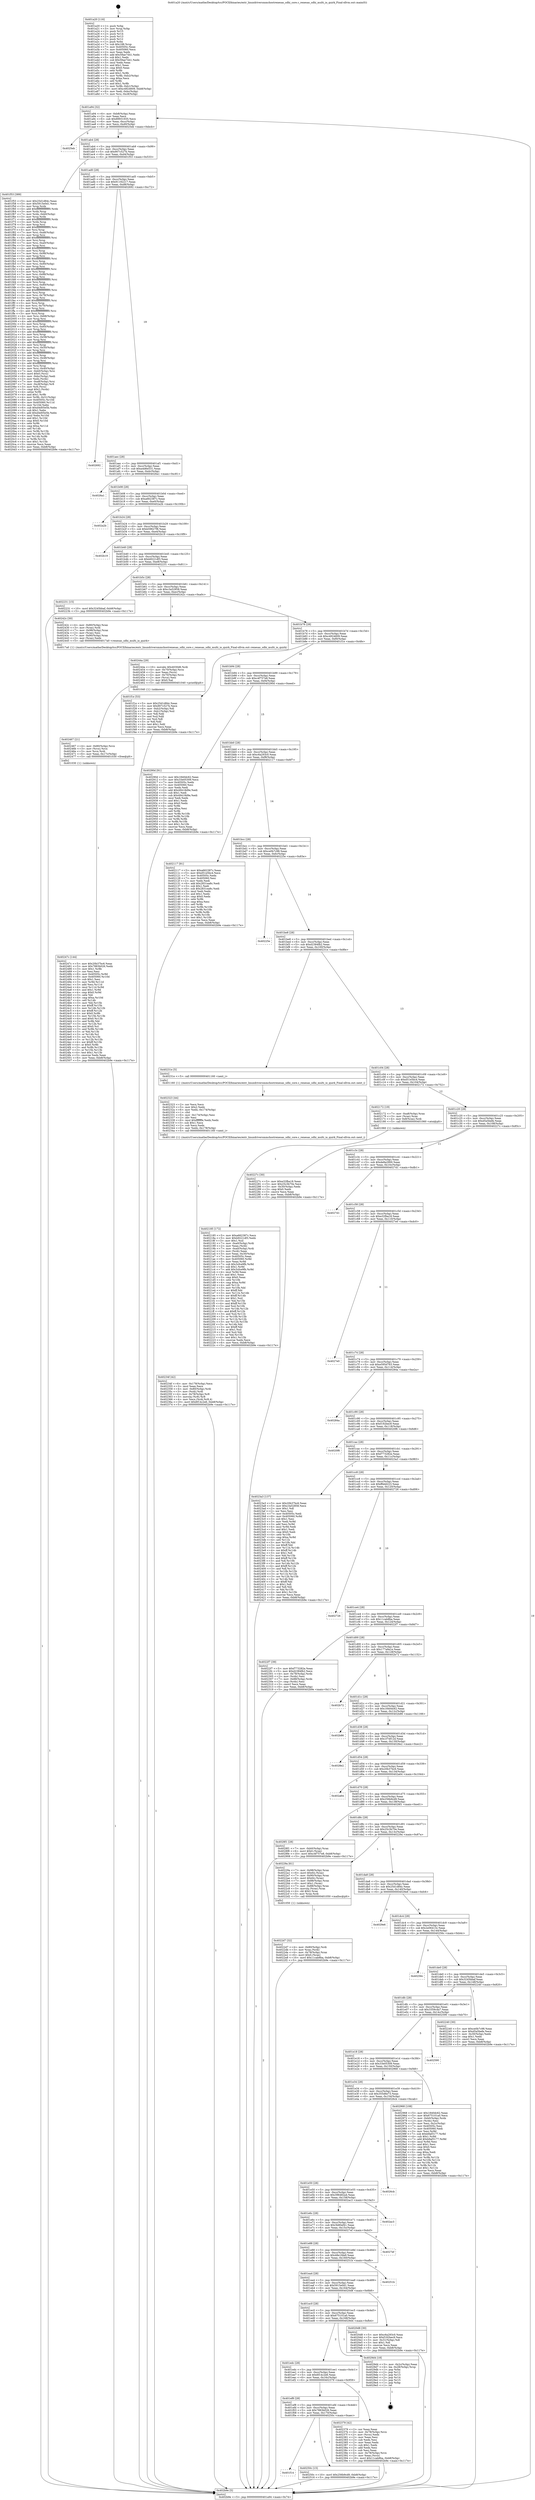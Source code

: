 digraph "0x401a20" {
  label = "0x401a20 (/mnt/c/Users/mathe/Desktop/tcc/POCII/binaries/extr_linuxdriversmmchostrenesas_sdhi_core.c_renesas_sdhi_multi_io_quirk_Final-ollvm.out::main(0))"
  labelloc = "t"
  node[shape=record]

  Entry [label="",width=0.3,height=0.3,shape=circle,fillcolor=black,style=filled]
  "0x401a94" [label="{
     0x401a94 [32]\l
     | [instrs]\l
     &nbsp;&nbsp;0x401a94 \<+6\>: mov -0xb8(%rbp),%eax\l
     &nbsp;&nbsp;0x401a9a \<+2\>: mov %eax,%ecx\l
     &nbsp;&nbsp;0x401a9c \<+6\>: sub $0x89931935,%ecx\l
     &nbsp;&nbsp;0x401aa2 \<+6\>: mov %eax,-0xcc(%rbp)\l
     &nbsp;&nbsp;0x401aa8 \<+6\>: mov %ecx,-0xd0(%rbp)\l
     &nbsp;&nbsp;0x401aae \<+6\>: je 00000000004025eb \<main+0xbcb\>\l
  }"]
  "0x4025eb" [label="{
     0x4025eb\l
  }", style=dashed]
  "0x401ab4" [label="{
     0x401ab4 [28]\l
     | [instrs]\l
     &nbsp;&nbsp;0x401ab4 \<+5\>: jmp 0000000000401ab9 \<main+0x99\>\l
     &nbsp;&nbsp;0x401ab9 \<+6\>: mov -0xcc(%rbp),%eax\l
     &nbsp;&nbsp;0x401abf \<+5\>: sub $0x907c527b,%eax\l
     &nbsp;&nbsp;0x401ac4 \<+6\>: mov %eax,-0xd4(%rbp)\l
     &nbsp;&nbsp;0x401aca \<+6\>: je 0000000000401f53 \<main+0x533\>\l
  }"]
  Exit [label="",width=0.3,height=0.3,shape=circle,fillcolor=black,style=filled,peripheries=2]
  "0x401f53" [label="{
     0x401f53 [389]\l
     | [instrs]\l
     &nbsp;&nbsp;0x401f53 \<+5\>: mov $0x25d1d84c,%eax\l
     &nbsp;&nbsp;0x401f58 \<+5\>: mov $0x5915e0d1,%ecx\l
     &nbsp;&nbsp;0x401f5d \<+3\>: mov %rsp,%rdx\l
     &nbsp;&nbsp;0x401f60 \<+4\>: add $0xfffffffffffffff0,%rdx\l
     &nbsp;&nbsp;0x401f64 \<+3\>: mov %rdx,%rsp\l
     &nbsp;&nbsp;0x401f67 \<+7\>: mov %rdx,-0xb0(%rbp)\l
     &nbsp;&nbsp;0x401f6e \<+3\>: mov %rsp,%rdx\l
     &nbsp;&nbsp;0x401f71 \<+4\>: add $0xfffffffffffffff0,%rdx\l
     &nbsp;&nbsp;0x401f75 \<+3\>: mov %rdx,%rsp\l
     &nbsp;&nbsp;0x401f78 \<+3\>: mov %rsp,%rsi\l
     &nbsp;&nbsp;0x401f7b \<+4\>: add $0xfffffffffffffff0,%rsi\l
     &nbsp;&nbsp;0x401f7f \<+3\>: mov %rsi,%rsp\l
     &nbsp;&nbsp;0x401f82 \<+7\>: mov %rsi,-0xa8(%rbp)\l
     &nbsp;&nbsp;0x401f89 \<+3\>: mov %rsp,%rsi\l
     &nbsp;&nbsp;0x401f8c \<+4\>: add $0xfffffffffffffff0,%rsi\l
     &nbsp;&nbsp;0x401f90 \<+3\>: mov %rsi,%rsp\l
     &nbsp;&nbsp;0x401f93 \<+7\>: mov %rsi,-0xa0(%rbp)\l
     &nbsp;&nbsp;0x401f9a \<+3\>: mov %rsp,%rsi\l
     &nbsp;&nbsp;0x401f9d \<+4\>: add $0xfffffffffffffff0,%rsi\l
     &nbsp;&nbsp;0x401fa1 \<+3\>: mov %rsi,%rsp\l
     &nbsp;&nbsp;0x401fa4 \<+7\>: mov %rsi,-0x98(%rbp)\l
     &nbsp;&nbsp;0x401fab \<+3\>: mov %rsp,%rsi\l
     &nbsp;&nbsp;0x401fae \<+4\>: add $0xfffffffffffffff0,%rsi\l
     &nbsp;&nbsp;0x401fb2 \<+3\>: mov %rsi,%rsp\l
     &nbsp;&nbsp;0x401fb5 \<+7\>: mov %rsi,-0x90(%rbp)\l
     &nbsp;&nbsp;0x401fbc \<+3\>: mov %rsp,%rsi\l
     &nbsp;&nbsp;0x401fbf \<+4\>: add $0xfffffffffffffff0,%rsi\l
     &nbsp;&nbsp;0x401fc3 \<+3\>: mov %rsi,%rsp\l
     &nbsp;&nbsp;0x401fc6 \<+7\>: mov %rsi,-0x88(%rbp)\l
     &nbsp;&nbsp;0x401fcd \<+3\>: mov %rsp,%rsi\l
     &nbsp;&nbsp;0x401fd0 \<+4\>: add $0xfffffffffffffff0,%rsi\l
     &nbsp;&nbsp;0x401fd4 \<+3\>: mov %rsi,%rsp\l
     &nbsp;&nbsp;0x401fd7 \<+4\>: mov %rsi,-0x80(%rbp)\l
     &nbsp;&nbsp;0x401fdb \<+3\>: mov %rsp,%rsi\l
     &nbsp;&nbsp;0x401fde \<+4\>: add $0xfffffffffffffff0,%rsi\l
     &nbsp;&nbsp;0x401fe2 \<+3\>: mov %rsi,%rsp\l
     &nbsp;&nbsp;0x401fe5 \<+4\>: mov %rsi,-0x78(%rbp)\l
     &nbsp;&nbsp;0x401fe9 \<+3\>: mov %rsp,%rsi\l
     &nbsp;&nbsp;0x401fec \<+4\>: add $0xfffffffffffffff0,%rsi\l
     &nbsp;&nbsp;0x401ff0 \<+3\>: mov %rsi,%rsp\l
     &nbsp;&nbsp;0x401ff3 \<+4\>: mov %rsi,-0x70(%rbp)\l
     &nbsp;&nbsp;0x401ff7 \<+3\>: mov %rsp,%rsi\l
     &nbsp;&nbsp;0x401ffa \<+4\>: add $0xfffffffffffffff0,%rsi\l
     &nbsp;&nbsp;0x401ffe \<+3\>: mov %rsi,%rsp\l
     &nbsp;&nbsp;0x402001 \<+4\>: mov %rsi,-0x68(%rbp)\l
     &nbsp;&nbsp;0x402005 \<+3\>: mov %rsp,%rsi\l
     &nbsp;&nbsp;0x402008 \<+4\>: add $0xfffffffffffffff0,%rsi\l
     &nbsp;&nbsp;0x40200c \<+3\>: mov %rsi,%rsp\l
     &nbsp;&nbsp;0x40200f \<+4\>: mov %rsi,-0x60(%rbp)\l
     &nbsp;&nbsp;0x402013 \<+3\>: mov %rsp,%rsi\l
     &nbsp;&nbsp;0x402016 \<+4\>: add $0xfffffffffffffff0,%rsi\l
     &nbsp;&nbsp;0x40201a \<+3\>: mov %rsi,%rsp\l
     &nbsp;&nbsp;0x40201d \<+4\>: mov %rsi,-0x58(%rbp)\l
     &nbsp;&nbsp;0x402021 \<+3\>: mov %rsp,%rsi\l
     &nbsp;&nbsp;0x402024 \<+4\>: add $0xfffffffffffffff0,%rsi\l
     &nbsp;&nbsp;0x402028 \<+3\>: mov %rsi,%rsp\l
     &nbsp;&nbsp;0x40202b \<+4\>: mov %rsi,-0x50(%rbp)\l
     &nbsp;&nbsp;0x40202f \<+3\>: mov %rsp,%rsi\l
     &nbsp;&nbsp;0x402032 \<+4\>: add $0xfffffffffffffff0,%rsi\l
     &nbsp;&nbsp;0x402036 \<+3\>: mov %rsi,%rsp\l
     &nbsp;&nbsp;0x402039 \<+4\>: mov %rsi,-0x48(%rbp)\l
     &nbsp;&nbsp;0x40203d \<+3\>: mov %rsp,%rsi\l
     &nbsp;&nbsp;0x402040 \<+4\>: add $0xfffffffffffffff0,%rsi\l
     &nbsp;&nbsp;0x402044 \<+3\>: mov %rsi,%rsp\l
     &nbsp;&nbsp;0x402047 \<+4\>: mov %rsi,-0x40(%rbp)\l
     &nbsp;&nbsp;0x40204b \<+7\>: mov -0xb0(%rbp),%rsi\l
     &nbsp;&nbsp;0x402052 \<+6\>: movl $0x0,(%rsi)\l
     &nbsp;&nbsp;0x402058 \<+6\>: mov -0xbc(%rbp),%edi\l
     &nbsp;&nbsp;0x40205e \<+2\>: mov %edi,(%rdx)\l
     &nbsp;&nbsp;0x402060 \<+7\>: mov -0xa8(%rbp),%rsi\l
     &nbsp;&nbsp;0x402067 \<+7\>: mov -0xc8(%rbp),%r8\l
     &nbsp;&nbsp;0x40206e \<+3\>: mov %r8,(%rsi)\l
     &nbsp;&nbsp;0x402071 \<+3\>: cmpl $0x2,(%rdx)\l
     &nbsp;&nbsp;0x402074 \<+4\>: setne %r9b\l
     &nbsp;&nbsp;0x402078 \<+4\>: and $0x1,%r9b\l
     &nbsp;&nbsp;0x40207c \<+4\>: mov %r9b,-0x31(%rbp)\l
     &nbsp;&nbsp;0x402080 \<+8\>: mov 0x40505c,%r10d\l
     &nbsp;&nbsp;0x402088 \<+8\>: mov 0x405060,%r11d\l
     &nbsp;&nbsp;0x402090 \<+3\>: mov %r10d,%ebx\l
     &nbsp;&nbsp;0x402093 \<+6\>: sub $0xd4d05e5b,%ebx\l
     &nbsp;&nbsp;0x402099 \<+3\>: sub $0x1,%ebx\l
     &nbsp;&nbsp;0x40209c \<+6\>: add $0xd4d05e5b,%ebx\l
     &nbsp;&nbsp;0x4020a2 \<+4\>: imul %ebx,%r10d\l
     &nbsp;&nbsp;0x4020a6 \<+4\>: and $0x1,%r10d\l
     &nbsp;&nbsp;0x4020aa \<+4\>: cmp $0x0,%r10d\l
     &nbsp;&nbsp;0x4020ae \<+4\>: sete %r9b\l
     &nbsp;&nbsp;0x4020b2 \<+4\>: cmp $0xa,%r11d\l
     &nbsp;&nbsp;0x4020b6 \<+4\>: setl %r14b\l
     &nbsp;&nbsp;0x4020ba \<+3\>: mov %r9b,%r15b\l
     &nbsp;&nbsp;0x4020bd \<+3\>: and %r14b,%r15b\l
     &nbsp;&nbsp;0x4020c0 \<+3\>: xor %r14b,%r9b\l
     &nbsp;&nbsp;0x4020c3 \<+3\>: or %r9b,%r15b\l
     &nbsp;&nbsp;0x4020c6 \<+4\>: test $0x1,%r15b\l
     &nbsp;&nbsp;0x4020ca \<+3\>: cmovne %ecx,%eax\l
     &nbsp;&nbsp;0x4020cd \<+6\>: mov %eax,-0xb8(%rbp)\l
     &nbsp;&nbsp;0x4020d3 \<+5\>: jmp 0000000000402b9e \<main+0x117e\>\l
  }"]
  "0x401ad0" [label="{
     0x401ad0 [28]\l
     | [instrs]\l
     &nbsp;&nbsp;0x401ad0 \<+5\>: jmp 0000000000401ad5 \<main+0xb5\>\l
     &nbsp;&nbsp;0x401ad5 \<+6\>: mov -0xcc(%rbp),%eax\l
     &nbsp;&nbsp;0x401adb \<+5\>: sub $0x91192217,%eax\l
     &nbsp;&nbsp;0x401ae0 \<+6\>: mov %eax,-0xd8(%rbp)\l
     &nbsp;&nbsp;0x401ae6 \<+6\>: je 0000000000402692 \<main+0xc72\>\l
  }"]
  "0x401f14" [label="{
     0x401f14\l
  }", style=dashed]
  "0x402692" [label="{
     0x402692\l
  }", style=dashed]
  "0x401aec" [label="{
     0x401aec [28]\l
     | [instrs]\l
     &nbsp;&nbsp;0x401aec \<+5\>: jmp 0000000000401af1 \<main+0xd1\>\l
     &nbsp;&nbsp;0x401af1 \<+6\>: mov -0xcc(%rbp),%eax\l
     &nbsp;&nbsp;0x401af7 \<+5\>: sub $0xa4d6e531,%eax\l
     &nbsp;&nbsp;0x401afc \<+6\>: mov %eax,-0xdc(%rbp)\l
     &nbsp;&nbsp;0x401b02 \<+6\>: je 00000000004026a1 \<main+0xc81\>\l
  }"]
  "0x40250c" [label="{
     0x40250c [15]\l
     | [instrs]\l
     &nbsp;&nbsp;0x40250c \<+10\>: movl $0x256b9cd9,-0xb8(%rbp)\l
     &nbsp;&nbsp;0x402516 \<+5\>: jmp 0000000000402b9e \<main+0x117e\>\l
  }"]
  "0x4026a1" [label="{
     0x4026a1\l
  }", style=dashed]
  "0x401b08" [label="{
     0x401b08 [28]\l
     | [instrs]\l
     &nbsp;&nbsp;0x401b08 \<+5\>: jmp 0000000000401b0d \<main+0xed\>\l
     &nbsp;&nbsp;0x401b0d \<+6\>: mov -0xcc(%rbp),%eax\l
     &nbsp;&nbsp;0x401b13 \<+5\>: sub $0xa662387c,%eax\l
     &nbsp;&nbsp;0x401b18 \<+6\>: mov %eax,-0xe0(%rbp)\l
     &nbsp;&nbsp;0x401b1e \<+6\>: je 0000000000402a2b \<main+0x100b\>\l
  }"]
  "0x40247c" [label="{
     0x40247c [144]\l
     | [instrs]\l
     &nbsp;&nbsp;0x40247c \<+5\>: mov $0x20b37bc6,%eax\l
     &nbsp;&nbsp;0x402481 \<+5\>: mov $0x7883b026,%edx\l
     &nbsp;&nbsp;0x402486 \<+3\>: mov $0x1,%r8b\l
     &nbsp;&nbsp;0x402489 \<+2\>: xor %esi,%esi\l
     &nbsp;&nbsp;0x40248b \<+8\>: mov 0x40505c,%r9d\l
     &nbsp;&nbsp;0x402493 \<+8\>: mov 0x405060,%r10d\l
     &nbsp;&nbsp;0x40249b \<+3\>: sub $0x1,%esi\l
     &nbsp;&nbsp;0x40249e \<+3\>: mov %r9d,%r11d\l
     &nbsp;&nbsp;0x4024a1 \<+3\>: add %esi,%r11d\l
     &nbsp;&nbsp;0x4024a4 \<+4\>: imul %r11d,%r9d\l
     &nbsp;&nbsp;0x4024a8 \<+4\>: and $0x1,%r9d\l
     &nbsp;&nbsp;0x4024ac \<+4\>: cmp $0x0,%r9d\l
     &nbsp;&nbsp;0x4024b0 \<+3\>: sete %bl\l
     &nbsp;&nbsp;0x4024b3 \<+4\>: cmp $0xa,%r10d\l
     &nbsp;&nbsp;0x4024b7 \<+4\>: setl %r14b\l
     &nbsp;&nbsp;0x4024bb \<+3\>: mov %bl,%r15b\l
     &nbsp;&nbsp;0x4024be \<+4\>: xor $0xff,%r15b\l
     &nbsp;&nbsp;0x4024c2 \<+3\>: mov %r14b,%r12b\l
     &nbsp;&nbsp;0x4024c5 \<+4\>: xor $0xff,%r12b\l
     &nbsp;&nbsp;0x4024c9 \<+4\>: xor $0x0,%r8b\l
     &nbsp;&nbsp;0x4024cd \<+3\>: mov %r15b,%r13b\l
     &nbsp;&nbsp;0x4024d0 \<+4\>: and $0x0,%r13b\l
     &nbsp;&nbsp;0x4024d4 \<+3\>: and %r8b,%bl\l
     &nbsp;&nbsp;0x4024d7 \<+3\>: mov %r12b,%cl\l
     &nbsp;&nbsp;0x4024da \<+3\>: and $0x0,%cl\l
     &nbsp;&nbsp;0x4024dd \<+3\>: and %r8b,%r14b\l
     &nbsp;&nbsp;0x4024e0 \<+3\>: or %bl,%r13b\l
     &nbsp;&nbsp;0x4024e3 \<+3\>: or %r14b,%cl\l
     &nbsp;&nbsp;0x4024e6 \<+3\>: xor %cl,%r13b\l
     &nbsp;&nbsp;0x4024e9 \<+3\>: or %r12b,%r15b\l
     &nbsp;&nbsp;0x4024ec \<+4\>: xor $0xff,%r15b\l
     &nbsp;&nbsp;0x4024f0 \<+4\>: or $0x0,%r8b\l
     &nbsp;&nbsp;0x4024f4 \<+3\>: and %r8b,%r15b\l
     &nbsp;&nbsp;0x4024f7 \<+3\>: or %r15b,%r13b\l
     &nbsp;&nbsp;0x4024fa \<+4\>: test $0x1,%r13b\l
     &nbsp;&nbsp;0x4024fe \<+3\>: cmovne %edx,%eax\l
     &nbsp;&nbsp;0x402501 \<+6\>: mov %eax,-0xb8(%rbp)\l
     &nbsp;&nbsp;0x402507 \<+5\>: jmp 0000000000402b9e \<main+0x117e\>\l
  }"]
  "0x402a2b" [label="{
     0x402a2b\l
  }", style=dashed]
  "0x401b24" [label="{
     0x401b24 [28]\l
     | [instrs]\l
     &nbsp;&nbsp;0x401b24 \<+5\>: jmp 0000000000401b29 \<main+0x109\>\l
     &nbsp;&nbsp;0x401b29 \<+6\>: mov -0xcc(%rbp),%eax\l
     &nbsp;&nbsp;0x401b2f \<+5\>: sub $0xb59627f8,%eax\l
     &nbsp;&nbsp;0x401b34 \<+6\>: mov %eax,-0xe4(%rbp)\l
     &nbsp;&nbsp;0x401b3a \<+6\>: je 0000000000402b19 \<main+0x10f9\>\l
  }"]
  "0x402467" [label="{
     0x402467 [21]\l
     | [instrs]\l
     &nbsp;&nbsp;0x402467 \<+4\>: mov -0x80(%rbp),%rcx\l
     &nbsp;&nbsp;0x40246b \<+3\>: mov (%rcx),%rcx\l
     &nbsp;&nbsp;0x40246e \<+3\>: mov %rcx,%rdi\l
     &nbsp;&nbsp;0x402471 \<+6\>: mov %eax,-0x17c(%rbp)\l
     &nbsp;&nbsp;0x402477 \<+5\>: call 0000000000401030 \<free@plt\>\l
     | [calls]\l
     &nbsp;&nbsp;0x401030 \{1\} (unknown)\l
  }"]
  "0x402b19" [label="{
     0x402b19\l
  }", style=dashed]
  "0x401b40" [label="{
     0x401b40 [28]\l
     | [instrs]\l
     &nbsp;&nbsp;0x401b40 \<+5\>: jmp 0000000000401b45 \<main+0x125\>\l
     &nbsp;&nbsp;0x401b45 \<+6\>: mov -0xcc(%rbp),%eax\l
     &nbsp;&nbsp;0x401b4b \<+5\>: sub $0xb9221df3,%eax\l
     &nbsp;&nbsp;0x401b50 \<+6\>: mov %eax,-0xe8(%rbp)\l
     &nbsp;&nbsp;0x401b56 \<+6\>: je 0000000000402231 \<main+0x811\>\l
  }"]
  "0x40244a" [label="{
     0x40244a [29]\l
     | [instrs]\l
     &nbsp;&nbsp;0x40244a \<+10\>: movabs $0x4030d6,%rdi\l
     &nbsp;&nbsp;0x402454 \<+4\>: mov -0x70(%rbp),%rcx\l
     &nbsp;&nbsp;0x402458 \<+2\>: mov %eax,(%rcx)\l
     &nbsp;&nbsp;0x40245a \<+4\>: mov -0x70(%rbp),%rcx\l
     &nbsp;&nbsp;0x40245e \<+2\>: mov (%rcx),%esi\l
     &nbsp;&nbsp;0x402460 \<+2\>: mov $0x0,%al\l
     &nbsp;&nbsp;0x402462 \<+5\>: call 0000000000401040 \<printf@plt\>\l
     | [calls]\l
     &nbsp;&nbsp;0x401040 \{1\} (unknown)\l
  }"]
  "0x402231" [label="{
     0x402231 [15]\l
     | [instrs]\l
     &nbsp;&nbsp;0x402231 \<+10\>: movl $0x3245bbaf,-0xb8(%rbp)\l
     &nbsp;&nbsp;0x40223b \<+5\>: jmp 0000000000402b9e \<main+0x117e\>\l
  }"]
  "0x401b5c" [label="{
     0x401b5c [28]\l
     | [instrs]\l
     &nbsp;&nbsp;0x401b5c \<+5\>: jmp 0000000000401b61 \<main+0x141\>\l
     &nbsp;&nbsp;0x401b61 \<+6\>: mov -0xcc(%rbp),%eax\l
     &nbsp;&nbsp;0x401b67 \<+5\>: sub $0xc3a52858,%eax\l
     &nbsp;&nbsp;0x401b6c \<+6\>: mov %eax,-0xec(%rbp)\l
     &nbsp;&nbsp;0x401b72 \<+6\>: je 000000000040242c \<main+0xa0c\>\l
  }"]
  "0x401ef8" [label="{
     0x401ef8 [28]\l
     | [instrs]\l
     &nbsp;&nbsp;0x401ef8 \<+5\>: jmp 0000000000401efd \<main+0x4dd\>\l
     &nbsp;&nbsp;0x401efd \<+6\>: mov -0xcc(%rbp),%eax\l
     &nbsp;&nbsp;0x401f03 \<+5\>: sub $0x7883b026,%eax\l
     &nbsp;&nbsp;0x401f08 \<+6\>: mov %eax,-0x170(%rbp)\l
     &nbsp;&nbsp;0x401f0e \<+6\>: je 000000000040250c \<main+0xaec\>\l
  }"]
  "0x40242c" [label="{
     0x40242c [30]\l
     | [instrs]\l
     &nbsp;&nbsp;0x40242c \<+4\>: mov -0x80(%rbp),%rax\l
     &nbsp;&nbsp;0x402430 \<+3\>: mov (%rax),%rdi\l
     &nbsp;&nbsp;0x402433 \<+7\>: mov -0x98(%rbp),%rax\l
     &nbsp;&nbsp;0x40243a \<+2\>: mov (%rax),%esi\l
     &nbsp;&nbsp;0x40243c \<+7\>: mov -0x90(%rbp),%rax\l
     &nbsp;&nbsp;0x402443 \<+2\>: mov (%rax),%edx\l
     &nbsp;&nbsp;0x402445 \<+5\>: call 00000000004017a0 \<renesas_sdhi_multi_io_quirk\>\l
     | [calls]\l
     &nbsp;&nbsp;0x4017a0 \{1\} (/mnt/c/Users/mathe/Desktop/tcc/POCII/binaries/extr_linuxdriversmmchostrenesas_sdhi_core.c_renesas_sdhi_multi_io_quirk_Final-ollvm.out::renesas_sdhi_multi_io_quirk)\l
  }"]
  "0x401b78" [label="{
     0x401b78 [28]\l
     | [instrs]\l
     &nbsp;&nbsp;0x401b78 \<+5\>: jmp 0000000000401b7d \<main+0x15d\>\l
     &nbsp;&nbsp;0x401b7d \<+6\>: mov -0xcc(%rbp),%eax\l
     &nbsp;&nbsp;0x401b83 \<+5\>: sub $0xc4924609,%eax\l
     &nbsp;&nbsp;0x401b88 \<+6\>: mov %eax,-0xf0(%rbp)\l
     &nbsp;&nbsp;0x401b8e \<+6\>: je 0000000000401f1e \<main+0x4fe\>\l
  }"]
  "0x402379" [label="{
     0x402379 [42]\l
     | [instrs]\l
     &nbsp;&nbsp;0x402379 \<+2\>: xor %eax,%eax\l
     &nbsp;&nbsp;0x40237b \<+4\>: mov -0x78(%rbp),%rcx\l
     &nbsp;&nbsp;0x40237f \<+2\>: mov (%rcx),%edx\l
     &nbsp;&nbsp;0x402381 \<+2\>: mov %eax,%esi\l
     &nbsp;&nbsp;0x402383 \<+2\>: sub %edx,%esi\l
     &nbsp;&nbsp;0x402385 \<+2\>: mov %eax,%edx\l
     &nbsp;&nbsp;0x402387 \<+3\>: sub $0x1,%edx\l
     &nbsp;&nbsp;0x40238a \<+2\>: add %edx,%esi\l
     &nbsp;&nbsp;0x40238c \<+2\>: sub %esi,%eax\l
     &nbsp;&nbsp;0x40238e \<+4\>: mov -0x78(%rbp),%rcx\l
     &nbsp;&nbsp;0x402392 \<+2\>: mov %eax,(%rcx)\l
     &nbsp;&nbsp;0x402394 \<+10\>: movl $0x11cab8ba,-0xb8(%rbp)\l
     &nbsp;&nbsp;0x40239e \<+5\>: jmp 0000000000402b9e \<main+0x117e\>\l
  }"]
  "0x401f1e" [label="{
     0x401f1e [53]\l
     | [instrs]\l
     &nbsp;&nbsp;0x401f1e \<+5\>: mov $0x25d1d84c,%eax\l
     &nbsp;&nbsp;0x401f23 \<+5\>: mov $0x907c527b,%ecx\l
     &nbsp;&nbsp;0x401f28 \<+6\>: mov -0xb2(%rbp),%dl\l
     &nbsp;&nbsp;0x401f2e \<+7\>: mov -0xb1(%rbp),%sil\l
     &nbsp;&nbsp;0x401f35 \<+3\>: mov %dl,%dil\l
     &nbsp;&nbsp;0x401f38 \<+3\>: and %sil,%dil\l
     &nbsp;&nbsp;0x401f3b \<+3\>: xor %sil,%dl\l
     &nbsp;&nbsp;0x401f3e \<+3\>: or %dl,%dil\l
     &nbsp;&nbsp;0x401f41 \<+4\>: test $0x1,%dil\l
     &nbsp;&nbsp;0x401f45 \<+3\>: cmovne %ecx,%eax\l
     &nbsp;&nbsp;0x401f48 \<+6\>: mov %eax,-0xb8(%rbp)\l
     &nbsp;&nbsp;0x401f4e \<+5\>: jmp 0000000000402b9e \<main+0x117e\>\l
  }"]
  "0x401b94" [label="{
     0x401b94 [28]\l
     | [instrs]\l
     &nbsp;&nbsp;0x401b94 \<+5\>: jmp 0000000000401b99 \<main+0x179\>\l
     &nbsp;&nbsp;0x401b99 \<+6\>: mov -0xcc(%rbp),%eax\l
     &nbsp;&nbsp;0x401b9f \<+5\>: sub $0xc4f757e8,%eax\l
     &nbsp;&nbsp;0x401ba4 \<+6\>: mov %eax,-0xf4(%rbp)\l
     &nbsp;&nbsp;0x401baa \<+6\>: je 000000000040290d \<main+0xeed\>\l
  }"]
  "0x402b9e" [label="{
     0x402b9e [5]\l
     | [instrs]\l
     &nbsp;&nbsp;0x402b9e \<+5\>: jmp 0000000000401a94 \<main+0x74\>\l
  }"]
  "0x401a20" [label="{
     0x401a20 [116]\l
     | [instrs]\l
     &nbsp;&nbsp;0x401a20 \<+1\>: push %rbp\l
     &nbsp;&nbsp;0x401a21 \<+3\>: mov %rsp,%rbp\l
     &nbsp;&nbsp;0x401a24 \<+2\>: push %r15\l
     &nbsp;&nbsp;0x401a26 \<+2\>: push %r14\l
     &nbsp;&nbsp;0x401a28 \<+2\>: push %r13\l
     &nbsp;&nbsp;0x401a2a \<+2\>: push %r12\l
     &nbsp;&nbsp;0x401a2c \<+1\>: push %rbx\l
     &nbsp;&nbsp;0x401a2d \<+7\>: sub $0x188,%rsp\l
     &nbsp;&nbsp;0x401a34 \<+7\>: mov 0x40505c,%eax\l
     &nbsp;&nbsp;0x401a3b \<+7\>: mov 0x405060,%ecx\l
     &nbsp;&nbsp;0x401a42 \<+2\>: mov %eax,%edx\l
     &nbsp;&nbsp;0x401a44 \<+6\>: add $0x59ae7441,%edx\l
     &nbsp;&nbsp;0x401a4a \<+3\>: sub $0x1,%edx\l
     &nbsp;&nbsp;0x401a4d \<+6\>: sub $0x59ae7441,%edx\l
     &nbsp;&nbsp;0x401a53 \<+3\>: imul %edx,%eax\l
     &nbsp;&nbsp;0x401a56 \<+3\>: and $0x1,%eax\l
     &nbsp;&nbsp;0x401a59 \<+3\>: cmp $0x0,%eax\l
     &nbsp;&nbsp;0x401a5c \<+4\>: sete %r8b\l
     &nbsp;&nbsp;0x401a60 \<+4\>: and $0x1,%r8b\l
     &nbsp;&nbsp;0x401a64 \<+7\>: mov %r8b,-0xb2(%rbp)\l
     &nbsp;&nbsp;0x401a6b \<+3\>: cmp $0xa,%ecx\l
     &nbsp;&nbsp;0x401a6e \<+4\>: setl %r8b\l
     &nbsp;&nbsp;0x401a72 \<+4\>: and $0x1,%r8b\l
     &nbsp;&nbsp;0x401a76 \<+7\>: mov %r8b,-0xb1(%rbp)\l
     &nbsp;&nbsp;0x401a7d \<+10\>: movl $0xc4924609,-0xb8(%rbp)\l
     &nbsp;&nbsp;0x401a87 \<+6\>: mov %edi,-0xbc(%rbp)\l
     &nbsp;&nbsp;0x401a8d \<+7\>: mov %rsi,-0xc8(%rbp)\l
  }"]
  "0x401edc" [label="{
     0x401edc [28]\l
     | [instrs]\l
     &nbsp;&nbsp;0x401edc \<+5\>: jmp 0000000000401ee1 \<main+0x4c1\>\l
     &nbsp;&nbsp;0x401ee1 \<+6\>: mov -0xcc(%rbp),%eax\l
     &nbsp;&nbsp;0x401ee7 \<+5\>: sub $0x6f14c2e6,%eax\l
     &nbsp;&nbsp;0x401eec \<+6\>: mov %eax,-0x16c(%rbp)\l
     &nbsp;&nbsp;0x401ef2 \<+6\>: je 0000000000402379 \<main+0x959\>\l
  }"]
  "0x4029d4" [label="{
     0x4029d4 [18]\l
     | [instrs]\l
     &nbsp;&nbsp;0x4029d4 \<+3\>: mov -0x2c(%rbp),%eax\l
     &nbsp;&nbsp;0x4029d7 \<+4\>: lea -0x28(%rbp),%rsp\l
     &nbsp;&nbsp;0x4029db \<+1\>: pop %rbx\l
     &nbsp;&nbsp;0x4029dc \<+2\>: pop %r12\l
     &nbsp;&nbsp;0x4029de \<+2\>: pop %r13\l
     &nbsp;&nbsp;0x4029e0 \<+2\>: pop %r14\l
     &nbsp;&nbsp;0x4029e2 \<+2\>: pop %r15\l
     &nbsp;&nbsp;0x4029e4 \<+1\>: pop %rbp\l
     &nbsp;&nbsp;0x4029e5 \<+1\>: ret\l
  }"]
  "0x40290d" [label="{
     0x40290d [91]\l
     | [instrs]\l
     &nbsp;&nbsp;0x40290d \<+5\>: mov $0x1840dc62,%eax\l
     &nbsp;&nbsp;0x402912 \<+5\>: mov $0x33e05309,%ecx\l
     &nbsp;&nbsp;0x402917 \<+7\>: mov 0x40505c,%edx\l
     &nbsp;&nbsp;0x40291e \<+7\>: mov 0x405060,%esi\l
     &nbsp;&nbsp;0x402925 \<+2\>: mov %edx,%edi\l
     &nbsp;&nbsp;0x402927 \<+6\>: add $0x49418d9e,%edi\l
     &nbsp;&nbsp;0x40292d \<+3\>: sub $0x1,%edi\l
     &nbsp;&nbsp;0x402930 \<+6\>: sub $0x49418d9e,%edi\l
     &nbsp;&nbsp;0x402936 \<+3\>: imul %edi,%edx\l
     &nbsp;&nbsp;0x402939 \<+3\>: and $0x1,%edx\l
     &nbsp;&nbsp;0x40293c \<+3\>: cmp $0x0,%edx\l
     &nbsp;&nbsp;0x40293f \<+4\>: sete %r8b\l
     &nbsp;&nbsp;0x402943 \<+3\>: cmp $0xa,%esi\l
     &nbsp;&nbsp;0x402946 \<+4\>: setl %r9b\l
     &nbsp;&nbsp;0x40294a \<+3\>: mov %r8b,%r10b\l
     &nbsp;&nbsp;0x40294d \<+3\>: and %r9b,%r10b\l
     &nbsp;&nbsp;0x402950 \<+3\>: xor %r9b,%r8b\l
     &nbsp;&nbsp;0x402953 \<+3\>: or %r8b,%r10b\l
     &nbsp;&nbsp;0x402956 \<+4\>: test $0x1,%r10b\l
     &nbsp;&nbsp;0x40295a \<+3\>: cmovne %ecx,%eax\l
     &nbsp;&nbsp;0x40295d \<+6\>: mov %eax,-0xb8(%rbp)\l
     &nbsp;&nbsp;0x402963 \<+5\>: jmp 0000000000402b9e \<main+0x117e\>\l
  }"]
  "0x401bb0" [label="{
     0x401bb0 [28]\l
     | [instrs]\l
     &nbsp;&nbsp;0x401bb0 \<+5\>: jmp 0000000000401bb5 \<main+0x195\>\l
     &nbsp;&nbsp;0x401bb5 \<+6\>: mov -0xcc(%rbp),%eax\l
     &nbsp;&nbsp;0x401bbb \<+5\>: sub $0xc6a293c0,%eax\l
     &nbsp;&nbsp;0x401bc0 \<+6\>: mov %eax,-0xf8(%rbp)\l
     &nbsp;&nbsp;0x401bc6 \<+6\>: je 0000000000402117 \<main+0x6f7\>\l
  }"]
  "0x40234f" [label="{
     0x40234f [42]\l
     | [instrs]\l
     &nbsp;&nbsp;0x40234f \<+6\>: mov -0x178(%rbp),%ecx\l
     &nbsp;&nbsp;0x402355 \<+3\>: imul %eax,%ecx\l
     &nbsp;&nbsp;0x402358 \<+4\>: mov -0x80(%rbp),%rdi\l
     &nbsp;&nbsp;0x40235c \<+3\>: mov (%rdi),%rdi\l
     &nbsp;&nbsp;0x40235f \<+4\>: mov -0x78(%rbp),%r8\l
     &nbsp;&nbsp;0x402363 \<+3\>: movslq (%r8),%r8\l
     &nbsp;&nbsp;0x402366 \<+4\>: mov %ecx,(%rdi,%r8,4)\l
     &nbsp;&nbsp;0x40236a \<+10\>: movl $0x6f14c2e6,-0xb8(%rbp)\l
     &nbsp;&nbsp;0x402374 \<+5\>: jmp 0000000000402b9e \<main+0x117e\>\l
  }"]
  "0x402117" [label="{
     0x402117 [91]\l
     | [instrs]\l
     &nbsp;&nbsp;0x402117 \<+5\>: mov $0xa662387c,%eax\l
     &nbsp;&nbsp;0x40211c \<+5\>: mov $0xd51e5bc4,%ecx\l
     &nbsp;&nbsp;0x402121 \<+7\>: mov 0x40505c,%edx\l
     &nbsp;&nbsp;0x402128 \<+7\>: mov 0x405060,%esi\l
     &nbsp;&nbsp;0x40212f \<+2\>: mov %edx,%edi\l
     &nbsp;&nbsp;0x402131 \<+6\>: add $0x2831ea8c,%edi\l
     &nbsp;&nbsp;0x402137 \<+3\>: sub $0x1,%edi\l
     &nbsp;&nbsp;0x40213a \<+6\>: sub $0x2831ea8c,%edi\l
     &nbsp;&nbsp;0x402140 \<+3\>: imul %edi,%edx\l
     &nbsp;&nbsp;0x402143 \<+3\>: and $0x1,%edx\l
     &nbsp;&nbsp;0x402146 \<+3\>: cmp $0x0,%edx\l
     &nbsp;&nbsp;0x402149 \<+4\>: sete %r8b\l
     &nbsp;&nbsp;0x40214d \<+3\>: cmp $0xa,%esi\l
     &nbsp;&nbsp;0x402150 \<+4\>: setl %r9b\l
     &nbsp;&nbsp;0x402154 \<+3\>: mov %r8b,%r10b\l
     &nbsp;&nbsp;0x402157 \<+3\>: and %r9b,%r10b\l
     &nbsp;&nbsp;0x40215a \<+3\>: xor %r9b,%r8b\l
     &nbsp;&nbsp;0x40215d \<+3\>: or %r8b,%r10b\l
     &nbsp;&nbsp;0x402160 \<+4\>: test $0x1,%r10b\l
     &nbsp;&nbsp;0x402164 \<+3\>: cmovne %ecx,%eax\l
     &nbsp;&nbsp;0x402167 \<+6\>: mov %eax,-0xb8(%rbp)\l
     &nbsp;&nbsp;0x40216d \<+5\>: jmp 0000000000402b9e \<main+0x117e\>\l
  }"]
  "0x401bcc" [label="{
     0x401bcc [28]\l
     | [instrs]\l
     &nbsp;&nbsp;0x401bcc \<+5\>: jmp 0000000000401bd1 \<main+0x1b1\>\l
     &nbsp;&nbsp;0x401bd1 \<+6\>: mov -0xcc(%rbp),%eax\l
     &nbsp;&nbsp;0x401bd7 \<+5\>: sub $0xce0b7c98,%eax\l
     &nbsp;&nbsp;0x401bdc \<+6\>: mov %eax,-0xfc(%rbp)\l
     &nbsp;&nbsp;0x401be2 \<+6\>: je 000000000040225e \<main+0x83e\>\l
  }"]
  "0x402323" [label="{
     0x402323 [44]\l
     | [instrs]\l
     &nbsp;&nbsp;0x402323 \<+2\>: xor %ecx,%ecx\l
     &nbsp;&nbsp;0x402325 \<+5\>: mov $0x2,%edx\l
     &nbsp;&nbsp;0x40232a \<+6\>: mov %edx,-0x174(%rbp)\l
     &nbsp;&nbsp;0x402330 \<+1\>: cltd\l
     &nbsp;&nbsp;0x402331 \<+6\>: mov -0x174(%rbp),%esi\l
     &nbsp;&nbsp;0x402337 \<+2\>: idiv %esi\l
     &nbsp;&nbsp;0x402339 \<+6\>: imul $0xfffffffe,%edx,%edx\l
     &nbsp;&nbsp;0x40233f \<+3\>: sub $0x1,%ecx\l
     &nbsp;&nbsp;0x402342 \<+2\>: sub %ecx,%edx\l
     &nbsp;&nbsp;0x402344 \<+6\>: mov %edx,-0x178(%rbp)\l
     &nbsp;&nbsp;0x40234a \<+5\>: call 0000000000401160 \<next_i\>\l
     | [calls]\l
     &nbsp;&nbsp;0x401160 \{1\} (/mnt/c/Users/mathe/Desktop/tcc/POCII/binaries/extr_linuxdriversmmchostrenesas_sdhi_core.c_renesas_sdhi_multi_io_quirk_Final-ollvm.out::next_i)\l
  }"]
  "0x40225e" [label="{
     0x40225e\l
  }", style=dashed]
  "0x401be8" [label="{
     0x401be8 [28]\l
     | [instrs]\l
     &nbsp;&nbsp;0x401be8 \<+5\>: jmp 0000000000401bed \<main+0x1cd\>\l
     &nbsp;&nbsp;0x401bed \<+6\>: mov -0xcc(%rbp),%eax\l
     &nbsp;&nbsp;0x401bf3 \<+5\>: sub $0xd2384fb2,%eax\l
     &nbsp;&nbsp;0x401bf8 \<+6\>: mov %eax,-0x100(%rbp)\l
     &nbsp;&nbsp;0x401bfe \<+6\>: je 000000000040231e \<main+0x8fe\>\l
  }"]
  "0x4022d7" [label="{
     0x4022d7 [32]\l
     | [instrs]\l
     &nbsp;&nbsp;0x4022d7 \<+4\>: mov -0x80(%rbp),%rdi\l
     &nbsp;&nbsp;0x4022db \<+3\>: mov %rax,(%rdi)\l
     &nbsp;&nbsp;0x4022de \<+4\>: mov -0x78(%rbp),%rax\l
     &nbsp;&nbsp;0x4022e2 \<+6\>: movl $0x0,(%rax)\l
     &nbsp;&nbsp;0x4022e8 \<+10\>: movl $0x11cab8ba,-0xb8(%rbp)\l
     &nbsp;&nbsp;0x4022f2 \<+5\>: jmp 0000000000402b9e \<main+0x117e\>\l
  }"]
  "0x40231e" [label="{
     0x40231e [5]\l
     | [instrs]\l
     &nbsp;&nbsp;0x40231e \<+5\>: call 0000000000401160 \<next_i\>\l
     | [calls]\l
     &nbsp;&nbsp;0x401160 \{1\} (/mnt/c/Users/mathe/Desktop/tcc/POCII/binaries/extr_linuxdriversmmchostrenesas_sdhi_core.c_renesas_sdhi_multi_io_quirk_Final-ollvm.out::next_i)\l
  }"]
  "0x401c04" [label="{
     0x401c04 [28]\l
     | [instrs]\l
     &nbsp;&nbsp;0x401c04 \<+5\>: jmp 0000000000401c09 \<main+0x1e9\>\l
     &nbsp;&nbsp;0x401c09 \<+6\>: mov -0xcc(%rbp),%eax\l
     &nbsp;&nbsp;0x401c0f \<+5\>: sub $0xd51e5bc4,%eax\l
     &nbsp;&nbsp;0x401c14 \<+6\>: mov %eax,-0x104(%rbp)\l
     &nbsp;&nbsp;0x401c1a \<+6\>: je 0000000000402172 \<main+0x752\>\l
  }"]
  "0x402185" [label="{
     0x402185 [172]\l
     | [instrs]\l
     &nbsp;&nbsp;0x402185 \<+5\>: mov $0xa662387c,%ecx\l
     &nbsp;&nbsp;0x40218a \<+5\>: mov $0xb9221df3,%edx\l
     &nbsp;&nbsp;0x40218f \<+3\>: mov $0x1,%sil\l
     &nbsp;&nbsp;0x402192 \<+7\>: mov -0xa0(%rbp),%rdi\l
     &nbsp;&nbsp;0x402199 \<+2\>: mov %eax,(%rdi)\l
     &nbsp;&nbsp;0x40219b \<+7\>: mov -0xa0(%rbp),%rdi\l
     &nbsp;&nbsp;0x4021a2 \<+2\>: mov (%rdi),%eax\l
     &nbsp;&nbsp;0x4021a4 \<+3\>: mov %eax,-0x30(%rbp)\l
     &nbsp;&nbsp;0x4021a7 \<+7\>: mov 0x40505c,%eax\l
     &nbsp;&nbsp;0x4021ae \<+8\>: mov 0x405060,%r8d\l
     &nbsp;&nbsp;0x4021b6 \<+3\>: mov %eax,%r9d\l
     &nbsp;&nbsp;0x4021b9 \<+7\>: sub $0x3cfce9fb,%r9d\l
     &nbsp;&nbsp;0x4021c0 \<+4\>: sub $0x1,%r9d\l
     &nbsp;&nbsp;0x4021c4 \<+7\>: add $0x3cfce9fb,%r9d\l
     &nbsp;&nbsp;0x4021cb \<+4\>: imul %r9d,%eax\l
     &nbsp;&nbsp;0x4021cf \<+3\>: and $0x1,%eax\l
     &nbsp;&nbsp;0x4021d2 \<+3\>: cmp $0x0,%eax\l
     &nbsp;&nbsp;0x4021d5 \<+4\>: sete %r10b\l
     &nbsp;&nbsp;0x4021d9 \<+4\>: cmp $0xa,%r8d\l
     &nbsp;&nbsp;0x4021dd \<+4\>: setl %r11b\l
     &nbsp;&nbsp;0x4021e1 \<+3\>: mov %r10b,%bl\l
     &nbsp;&nbsp;0x4021e4 \<+3\>: xor $0xff,%bl\l
     &nbsp;&nbsp;0x4021e7 \<+3\>: mov %r11b,%r14b\l
     &nbsp;&nbsp;0x4021ea \<+4\>: xor $0xff,%r14b\l
     &nbsp;&nbsp;0x4021ee \<+4\>: xor $0x1,%sil\l
     &nbsp;&nbsp;0x4021f2 \<+3\>: mov %bl,%r15b\l
     &nbsp;&nbsp;0x4021f5 \<+4\>: and $0xff,%r15b\l
     &nbsp;&nbsp;0x4021f9 \<+3\>: and %sil,%r10b\l
     &nbsp;&nbsp;0x4021fc \<+3\>: mov %r14b,%r12b\l
     &nbsp;&nbsp;0x4021ff \<+4\>: and $0xff,%r12b\l
     &nbsp;&nbsp;0x402203 \<+3\>: and %sil,%r11b\l
     &nbsp;&nbsp;0x402206 \<+3\>: or %r10b,%r15b\l
     &nbsp;&nbsp;0x402209 \<+3\>: or %r11b,%r12b\l
     &nbsp;&nbsp;0x40220c \<+3\>: xor %r12b,%r15b\l
     &nbsp;&nbsp;0x40220f \<+3\>: or %r14b,%bl\l
     &nbsp;&nbsp;0x402212 \<+3\>: xor $0xff,%bl\l
     &nbsp;&nbsp;0x402215 \<+4\>: or $0x1,%sil\l
     &nbsp;&nbsp;0x402219 \<+3\>: and %sil,%bl\l
     &nbsp;&nbsp;0x40221c \<+3\>: or %bl,%r15b\l
     &nbsp;&nbsp;0x40221f \<+4\>: test $0x1,%r15b\l
     &nbsp;&nbsp;0x402223 \<+3\>: cmovne %edx,%ecx\l
     &nbsp;&nbsp;0x402226 \<+6\>: mov %ecx,-0xb8(%rbp)\l
     &nbsp;&nbsp;0x40222c \<+5\>: jmp 0000000000402b9e \<main+0x117e\>\l
  }"]
  "0x402172" [label="{
     0x402172 [19]\l
     | [instrs]\l
     &nbsp;&nbsp;0x402172 \<+7\>: mov -0xa8(%rbp),%rax\l
     &nbsp;&nbsp;0x402179 \<+3\>: mov (%rax),%rax\l
     &nbsp;&nbsp;0x40217c \<+4\>: mov 0x8(%rax),%rdi\l
     &nbsp;&nbsp;0x402180 \<+5\>: call 0000000000401060 \<atoi@plt\>\l
     | [calls]\l
     &nbsp;&nbsp;0x401060 \{1\} (unknown)\l
  }"]
  "0x401c20" [label="{
     0x401c20 [28]\l
     | [instrs]\l
     &nbsp;&nbsp;0x401c20 \<+5\>: jmp 0000000000401c25 \<main+0x205\>\l
     &nbsp;&nbsp;0x401c25 \<+6\>: mov -0xcc(%rbp),%eax\l
     &nbsp;&nbsp;0x401c2b \<+5\>: sub $0xd5a5befe,%eax\l
     &nbsp;&nbsp;0x401c30 \<+6\>: mov %eax,-0x108(%rbp)\l
     &nbsp;&nbsp;0x401c36 \<+6\>: je 000000000040227c \<main+0x85c\>\l
  }"]
  "0x401ec0" [label="{
     0x401ec0 [28]\l
     | [instrs]\l
     &nbsp;&nbsp;0x401ec0 \<+5\>: jmp 0000000000401ec5 \<main+0x4a5\>\l
     &nbsp;&nbsp;0x401ec5 \<+6\>: mov -0xcc(%rbp),%eax\l
     &nbsp;&nbsp;0x401ecb \<+5\>: sub $0x675101a0,%eax\l
     &nbsp;&nbsp;0x401ed0 \<+6\>: mov %eax,-0x168(%rbp)\l
     &nbsp;&nbsp;0x401ed6 \<+6\>: je 00000000004029d4 \<main+0xfb4\>\l
  }"]
  "0x40227c" [label="{
     0x40227c [30]\l
     | [instrs]\l
     &nbsp;&nbsp;0x40227c \<+5\>: mov $0xe32fba18,%eax\l
     &nbsp;&nbsp;0x402281 \<+5\>: mov $0x25c3b70e,%ecx\l
     &nbsp;&nbsp;0x402286 \<+3\>: mov -0x30(%rbp),%edx\l
     &nbsp;&nbsp;0x402289 \<+3\>: cmp $0x0,%edx\l
     &nbsp;&nbsp;0x40228c \<+3\>: cmove %ecx,%eax\l
     &nbsp;&nbsp;0x40228f \<+6\>: mov %eax,-0xb8(%rbp)\l
     &nbsp;&nbsp;0x402295 \<+5\>: jmp 0000000000402b9e \<main+0x117e\>\l
  }"]
  "0x401c3c" [label="{
     0x401c3c [28]\l
     | [instrs]\l
     &nbsp;&nbsp;0x401c3c \<+5\>: jmp 0000000000401c41 \<main+0x221\>\l
     &nbsp;&nbsp;0x401c41 \<+6\>: mov -0xcc(%rbp),%eax\l
     &nbsp;&nbsp;0x401c47 \<+5\>: sub $0xde8a2900,%eax\l
     &nbsp;&nbsp;0x401c4c \<+6\>: mov %eax,-0x10c(%rbp)\l
     &nbsp;&nbsp;0x401c52 \<+6\>: je 00000000004027d1 \<main+0xdb1\>\l
  }"]
  "0x4020d8" [label="{
     0x4020d8 [30]\l
     | [instrs]\l
     &nbsp;&nbsp;0x4020d8 \<+5\>: mov $0xc6a293c0,%eax\l
     &nbsp;&nbsp;0x4020dd \<+5\>: mov $0xf192bec9,%ecx\l
     &nbsp;&nbsp;0x4020e2 \<+3\>: mov -0x31(%rbp),%dl\l
     &nbsp;&nbsp;0x4020e5 \<+3\>: test $0x1,%dl\l
     &nbsp;&nbsp;0x4020e8 \<+3\>: cmovne %ecx,%eax\l
     &nbsp;&nbsp;0x4020eb \<+6\>: mov %eax,-0xb8(%rbp)\l
     &nbsp;&nbsp;0x4020f1 \<+5\>: jmp 0000000000402b9e \<main+0x117e\>\l
  }"]
  "0x4027d1" [label="{
     0x4027d1\l
  }", style=dashed]
  "0x401c58" [label="{
     0x401c58 [28]\l
     | [instrs]\l
     &nbsp;&nbsp;0x401c58 \<+5\>: jmp 0000000000401c5d \<main+0x23d\>\l
     &nbsp;&nbsp;0x401c5d \<+6\>: mov -0xcc(%rbp),%eax\l
     &nbsp;&nbsp;0x401c63 \<+5\>: sub $0xe32fba18,%eax\l
     &nbsp;&nbsp;0x401c68 \<+6\>: mov %eax,-0x110(%rbp)\l
     &nbsp;&nbsp;0x401c6e \<+6\>: je 00000000004027e0 \<main+0xdc0\>\l
  }"]
  "0x401ea4" [label="{
     0x401ea4 [28]\l
     | [instrs]\l
     &nbsp;&nbsp;0x401ea4 \<+5\>: jmp 0000000000401ea9 \<main+0x489\>\l
     &nbsp;&nbsp;0x401ea9 \<+6\>: mov -0xcc(%rbp),%eax\l
     &nbsp;&nbsp;0x401eaf \<+5\>: sub $0x5915e0d1,%eax\l
     &nbsp;&nbsp;0x401eb4 \<+6\>: mov %eax,-0x164(%rbp)\l
     &nbsp;&nbsp;0x401eba \<+6\>: je 00000000004020d8 \<main+0x6b8\>\l
  }"]
  "0x4027e0" [label="{
     0x4027e0\l
  }", style=dashed]
  "0x401c74" [label="{
     0x401c74 [28]\l
     | [instrs]\l
     &nbsp;&nbsp;0x401c74 \<+5\>: jmp 0000000000401c79 \<main+0x259\>\l
     &nbsp;&nbsp;0x401c79 \<+6\>: mov -0xcc(%rbp),%eax\l
     &nbsp;&nbsp;0x401c7f \<+5\>: sub $0xe595d763,%eax\l
     &nbsp;&nbsp;0x401c84 \<+6\>: mov %eax,-0x114(%rbp)\l
     &nbsp;&nbsp;0x401c8a \<+6\>: je 000000000040284a \<main+0xe2a\>\l
  }"]
  "0x40251b" [label="{
     0x40251b\l
  }", style=dashed]
  "0x40284a" [label="{
     0x40284a\l
  }", style=dashed]
  "0x401c90" [label="{
     0x401c90 [28]\l
     | [instrs]\l
     &nbsp;&nbsp;0x401c90 \<+5\>: jmp 0000000000401c95 \<main+0x275\>\l
     &nbsp;&nbsp;0x401c95 \<+6\>: mov -0xcc(%rbp),%eax\l
     &nbsp;&nbsp;0x401c9b \<+5\>: sub $0xf192bec9,%eax\l
     &nbsp;&nbsp;0x401ca0 \<+6\>: mov %eax,-0x118(%rbp)\l
     &nbsp;&nbsp;0x401ca6 \<+6\>: je 00000000004020f6 \<main+0x6d6\>\l
  }"]
  "0x401e88" [label="{
     0x401e88 [28]\l
     | [instrs]\l
     &nbsp;&nbsp;0x401e88 \<+5\>: jmp 0000000000401e8d \<main+0x46d\>\l
     &nbsp;&nbsp;0x401e8d \<+6\>: mov -0xcc(%rbp),%eax\l
     &nbsp;&nbsp;0x401e93 \<+5\>: sub $0x48e1fda9,%eax\l
     &nbsp;&nbsp;0x401e98 \<+6\>: mov %eax,-0x160(%rbp)\l
     &nbsp;&nbsp;0x401e9e \<+6\>: je 000000000040251b \<main+0xafb\>\l
  }"]
  "0x4020f6" [label="{
     0x4020f6\l
  }", style=dashed]
  "0x401cac" [label="{
     0x401cac [28]\l
     | [instrs]\l
     &nbsp;&nbsp;0x401cac \<+5\>: jmp 0000000000401cb1 \<main+0x291\>\l
     &nbsp;&nbsp;0x401cb1 \<+6\>: mov -0xcc(%rbp),%eax\l
     &nbsp;&nbsp;0x401cb7 \<+5\>: sub $0xf773282e,%eax\l
     &nbsp;&nbsp;0x401cbc \<+6\>: mov %eax,-0x11c(%rbp)\l
     &nbsp;&nbsp;0x401cc2 \<+6\>: je 00000000004023a3 \<main+0x983\>\l
  }"]
  "0x4027ef" [label="{
     0x4027ef\l
  }", style=dashed]
  "0x4023a3" [label="{
     0x4023a3 [137]\l
     | [instrs]\l
     &nbsp;&nbsp;0x4023a3 \<+5\>: mov $0x20b37bc6,%eax\l
     &nbsp;&nbsp;0x4023a8 \<+5\>: mov $0xc3a52858,%ecx\l
     &nbsp;&nbsp;0x4023ad \<+2\>: mov $0x1,%dl\l
     &nbsp;&nbsp;0x4023af \<+2\>: xor %esi,%esi\l
     &nbsp;&nbsp;0x4023b1 \<+7\>: mov 0x40505c,%edi\l
     &nbsp;&nbsp;0x4023b8 \<+8\>: mov 0x405060,%r8d\l
     &nbsp;&nbsp;0x4023c0 \<+3\>: sub $0x1,%esi\l
     &nbsp;&nbsp;0x4023c3 \<+3\>: mov %edi,%r9d\l
     &nbsp;&nbsp;0x4023c6 \<+3\>: add %esi,%r9d\l
     &nbsp;&nbsp;0x4023c9 \<+4\>: imul %r9d,%edi\l
     &nbsp;&nbsp;0x4023cd \<+3\>: and $0x1,%edi\l
     &nbsp;&nbsp;0x4023d0 \<+3\>: cmp $0x0,%edi\l
     &nbsp;&nbsp;0x4023d3 \<+4\>: sete %r10b\l
     &nbsp;&nbsp;0x4023d7 \<+4\>: cmp $0xa,%r8d\l
     &nbsp;&nbsp;0x4023db \<+4\>: setl %r11b\l
     &nbsp;&nbsp;0x4023df \<+3\>: mov %r10b,%bl\l
     &nbsp;&nbsp;0x4023e2 \<+3\>: xor $0xff,%bl\l
     &nbsp;&nbsp;0x4023e5 \<+3\>: mov %r11b,%r14b\l
     &nbsp;&nbsp;0x4023e8 \<+4\>: xor $0xff,%r14b\l
     &nbsp;&nbsp;0x4023ec \<+3\>: xor $0x1,%dl\l
     &nbsp;&nbsp;0x4023ef \<+3\>: mov %bl,%r15b\l
     &nbsp;&nbsp;0x4023f2 \<+4\>: and $0xff,%r15b\l
     &nbsp;&nbsp;0x4023f6 \<+3\>: and %dl,%r10b\l
     &nbsp;&nbsp;0x4023f9 \<+3\>: mov %r14b,%r12b\l
     &nbsp;&nbsp;0x4023fc \<+4\>: and $0xff,%r12b\l
     &nbsp;&nbsp;0x402400 \<+3\>: and %dl,%r11b\l
     &nbsp;&nbsp;0x402403 \<+3\>: or %r10b,%r15b\l
     &nbsp;&nbsp;0x402406 \<+3\>: or %r11b,%r12b\l
     &nbsp;&nbsp;0x402409 \<+3\>: xor %r12b,%r15b\l
     &nbsp;&nbsp;0x40240c \<+3\>: or %r14b,%bl\l
     &nbsp;&nbsp;0x40240f \<+3\>: xor $0xff,%bl\l
     &nbsp;&nbsp;0x402412 \<+3\>: or $0x1,%dl\l
     &nbsp;&nbsp;0x402415 \<+2\>: and %dl,%bl\l
     &nbsp;&nbsp;0x402417 \<+3\>: or %bl,%r15b\l
     &nbsp;&nbsp;0x40241a \<+4\>: test $0x1,%r15b\l
     &nbsp;&nbsp;0x40241e \<+3\>: cmovne %ecx,%eax\l
     &nbsp;&nbsp;0x402421 \<+6\>: mov %eax,-0xb8(%rbp)\l
     &nbsp;&nbsp;0x402427 \<+5\>: jmp 0000000000402b9e \<main+0x117e\>\l
  }"]
  "0x401cc8" [label="{
     0x401cc8 [28]\l
     | [instrs]\l
     &nbsp;&nbsp;0x401cc8 \<+5\>: jmp 0000000000401ccd \<main+0x2ad\>\l
     &nbsp;&nbsp;0x401ccd \<+6\>: mov -0xcc(%rbp),%eax\l
     &nbsp;&nbsp;0x401cd3 \<+5\>: sub $0xff4dd223,%eax\l
     &nbsp;&nbsp;0x401cd8 \<+6\>: mov %eax,-0x120(%rbp)\l
     &nbsp;&nbsp;0x401cde \<+6\>: je 0000000000402726 \<main+0xd06\>\l
  }"]
  "0x401e6c" [label="{
     0x401e6c [28]\l
     | [instrs]\l
     &nbsp;&nbsp;0x401e6c \<+5\>: jmp 0000000000401e71 \<main+0x451\>\l
     &nbsp;&nbsp;0x401e71 \<+6\>: mov -0xcc(%rbp),%eax\l
     &nbsp;&nbsp;0x401e77 \<+5\>: sub $0x3b80ef41,%eax\l
     &nbsp;&nbsp;0x401e7c \<+6\>: mov %eax,-0x15c(%rbp)\l
     &nbsp;&nbsp;0x401e82 \<+6\>: je 00000000004027ef \<main+0xdcf\>\l
  }"]
  "0x402726" [label="{
     0x402726\l
  }", style=dashed]
  "0x401ce4" [label="{
     0x401ce4 [28]\l
     | [instrs]\l
     &nbsp;&nbsp;0x401ce4 \<+5\>: jmp 0000000000401ce9 \<main+0x2c9\>\l
     &nbsp;&nbsp;0x401ce9 \<+6\>: mov -0xcc(%rbp),%eax\l
     &nbsp;&nbsp;0x401cef \<+5\>: sub $0x11cab8ba,%eax\l
     &nbsp;&nbsp;0x401cf4 \<+6\>: mov %eax,-0x124(%rbp)\l
     &nbsp;&nbsp;0x401cfa \<+6\>: je 00000000004022f7 \<main+0x8d7\>\l
  }"]
  "0x402ac3" [label="{
     0x402ac3\l
  }", style=dashed]
  "0x4022f7" [label="{
     0x4022f7 [39]\l
     | [instrs]\l
     &nbsp;&nbsp;0x4022f7 \<+5\>: mov $0xf773282e,%eax\l
     &nbsp;&nbsp;0x4022fc \<+5\>: mov $0xd2384fb2,%ecx\l
     &nbsp;&nbsp;0x402301 \<+4\>: mov -0x78(%rbp),%rdx\l
     &nbsp;&nbsp;0x402305 \<+2\>: mov (%rdx),%esi\l
     &nbsp;&nbsp;0x402307 \<+7\>: mov -0x88(%rbp),%rdx\l
     &nbsp;&nbsp;0x40230e \<+2\>: cmp (%rdx),%esi\l
     &nbsp;&nbsp;0x402310 \<+3\>: cmovl %ecx,%eax\l
     &nbsp;&nbsp;0x402313 \<+6\>: mov %eax,-0xb8(%rbp)\l
     &nbsp;&nbsp;0x402319 \<+5\>: jmp 0000000000402b9e \<main+0x117e\>\l
  }"]
  "0x401d00" [label="{
     0x401d00 [28]\l
     | [instrs]\l
     &nbsp;&nbsp;0x401d00 \<+5\>: jmp 0000000000401d05 \<main+0x2e5\>\l
     &nbsp;&nbsp;0x401d05 \<+6\>: mov -0xcc(%rbp),%eax\l
     &nbsp;&nbsp;0x401d0b \<+5\>: sub $0x177a9a1e,%eax\l
     &nbsp;&nbsp;0x401d10 \<+6\>: mov %eax,-0x128(%rbp)\l
     &nbsp;&nbsp;0x401d16 \<+6\>: je 0000000000402b72 \<main+0x1152\>\l
  }"]
  "0x401e50" [label="{
     0x401e50 [28]\l
     | [instrs]\l
     &nbsp;&nbsp;0x401e50 \<+5\>: jmp 0000000000401e55 \<main+0x435\>\l
     &nbsp;&nbsp;0x401e55 \<+6\>: mov -0xcc(%rbp),%eax\l
     &nbsp;&nbsp;0x401e5b \<+5\>: sub $0x396482a4,%eax\l
     &nbsp;&nbsp;0x401e60 \<+6\>: mov %eax,-0x158(%rbp)\l
     &nbsp;&nbsp;0x401e66 \<+6\>: je 0000000000402ac3 \<main+0x10a3\>\l
  }"]
  "0x402b72" [label="{
     0x402b72\l
  }", style=dashed]
  "0x401d1c" [label="{
     0x401d1c [28]\l
     | [instrs]\l
     &nbsp;&nbsp;0x401d1c \<+5\>: jmp 0000000000401d21 \<main+0x301\>\l
     &nbsp;&nbsp;0x401d21 \<+6\>: mov -0xcc(%rbp),%eax\l
     &nbsp;&nbsp;0x401d27 \<+5\>: sub $0x1840dc62,%eax\l
     &nbsp;&nbsp;0x401d2c \<+6\>: mov %eax,-0x12c(%rbp)\l
     &nbsp;&nbsp;0x401d32 \<+6\>: je 0000000000402b86 \<main+0x1166\>\l
  }"]
  "0x4026cb" [label="{
     0x4026cb\l
  }", style=dashed]
  "0x402b86" [label="{
     0x402b86\l
  }", style=dashed]
  "0x401d38" [label="{
     0x401d38 [28]\l
     | [instrs]\l
     &nbsp;&nbsp;0x401d38 \<+5\>: jmp 0000000000401d3d \<main+0x31d\>\l
     &nbsp;&nbsp;0x401d3d \<+6\>: mov -0xcc(%rbp),%eax\l
     &nbsp;&nbsp;0x401d43 \<+5\>: sub $0x1f7df12d,%eax\l
     &nbsp;&nbsp;0x401d48 \<+6\>: mov %eax,-0x130(%rbp)\l
     &nbsp;&nbsp;0x401d4e \<+6\>: je 00000000004028e2 \<main+0xec2\>\l
  }"]
  "0x401e34" [label="{
     0x401e34 [28]\l
     | [instrs]\l
     &nbsp;&nbsp;0x401e34 \<+5\>: jmp 0000000000401e39 \<main+0x419\>\l
     &nbsp;&nbsp;0x401e39 \<+6\>: mov -0xcc(%rbp),%eax\l
     &nbsp;&nbsp;0x401e3f \<+5\>: sub $0x355d6e73,%eax\l
     &nbsp;&nbsp;0x401e44 \<+6\>: mov %eax,-0x154(%rbp)\l
     &nbsp;&nbsp;0x401e4a \<+6\>: je 00000000004026cb \<main+0xcab\>\l
  }"]
  "0x4028e2" [label="{
     0x4028e2\l
  }", style=dashed]
  "0x401d54" [label="{
     0x401d54 [28]\l
     | [instrs]\l
     &nbsp;&nbsp;0x401d54 \<+5\>: jmp 0000000000401d59 \<main+0x339\>\l
     &nbsp;&nbsp;0x401d59 \<+6\>: mov -0xcc(%rbp),%eax\l
     &nbsp;&nbsp;0x401d5f \<+5\>: sub $0x20b37bc6,%eax\l
     &nbsp;&nbsp;0x401d64 \<+6\>: mov %eax,-0x134(%rbp)\l
     &nbsp;&nbsp;0x401d6a \<+6\>: je 0000000000402a64 \<main+0x1044\>\l
  }"]
  "0x402968" [label="{
     0x402968 [108]\l
     | [instrs]\l
     &nbsp;&nbsp;0x402968 \<+5\>: mov $0x1840dc62,%eax\l
     &nbsp;&nbsp;0x40296d \<+5\>: mov $0x675101a0,%ecx\l
     &nbsp;&nbsp;0x402972 \<+7\>: mov -0xb0(%rbp),%rdx\l
     &nbsp;&nbsp;0x402979 \<+2\>: mov (%rdx),%esi\l
     &nbsp;&nbsp;0x40297b \<+3\>: mov %esi,-0x2c(%rbp)\l
     &nbsp;&nbsp;0x40297e \<+7\>: mov 0x40505c,%esi\l
     &nbsp;&nbsp;0x402985 \<+7\>: mov 0x405060,%edi\l
     &nbsp;&nbsp;0x40298c \<+3\>: mov %esi,%r8d\l
     &nbsp;&nbsp;0x40298f \<+7\>: sub $0xb9af3177,%r8d\l
     &nbsp;&nbsp;0x402996 \<+4\>: sub $0x1,%r8d\l
     &nbsp;&nbsp;0x40299a \<+7\>: add $0xb9af3177,%r8d\l
     &nbsp;&nbsp;0x4029a1 \<+4\>: imul %r8d,%esi\l
     &nbsp;&nbsp;0x4029a5 \<+3\>: and $0x1,%esi\l
     &nbsp;&nbsp;0x4029a8 \<+3\>: cmp $0x0,%esi\l
     &nbsp;&nbsp;0x4029ab \<+4\>: sete %r9b\l
     &nbsp;&nbsp;0x4029af \<+3\>: cmp $0xa,%edi\l
     &nbsp;&nbsp;0x4029b2 \<+4\>: setl %r10b\l
     &nbsp;&nbsp;0x4029b6 \<+3\>: mov %r9b,%r11b\l
     &nbsp;&nbsp;0x4029b9 \<+3\>: and %r10b,%r11b\l
     &nbsp;&nbsp;0x4029bc \<+3\>: xor %r10b,%r9b\l
     &nbsp;&nbsp;0x4029bf \<+3\>: or %r9b,%r11b\l
     &nbsp;&nbsp;0x4029c2 \<+4\>: test $0x1,%r11b\l
     &nbsp;&nbsp;0x4029c6 \<+3\>: cmovne %ecx,%eax\l
     &nbsp;&nbsp;0x4029c9 \<+6\>: mov %eax,-0xb8(%rbp)\l
     &nbsp;&nbsp;0x4029cf \<+5\>: jmp 0000000000402b9e \<main+0x117e\>\l
  }"]
  "0x402a64" [label="{
     0x402a64\l
  }", style=dashed]
  "0x401d70" [label="{
     0x401d70 [28]\l
     | [instrs]\l
     &nbsp;&nbsp;0x401d70 \<+5\>: jmp 0000000000401d75 \<main+0x355\>\l
     &nbsp;&nbsp;0x401d75 \<+6\>: mov -0xcc(%rbp),%eax\l
     &nbsp;&nbsp;0x401d7b \<+5\>: sub $0x256b9cd9,%eax\l
     &nbsp;&nbsp;0x401d80 \<+6\>: mov %eax,-0x138(%rbp)\l
     &nbsp;&nbsp;0x401d86 \<+6\>: je 00000000004028f1 \<main+0xed1\>\l
  }"]
  "0x401e18" [label="{
     0x401e18 [28]\l
     | [instrs]\l
     &nbsp;&nbsp;0x401e18 \<+5\>: jmp 0000000000401e1d \<main+0x3fd\>\l
     &nbsp;&nbsp;0x401e1d \<+6\>: mov -0xcc(%rbp),%eax\l
     &nbsp;&nbsp;0x401e23 \<+5\>: sub $0x33e05309,%eax\l
     &nbsp;&nbsp;0x401e28 \<+6\>: mov %eax,-0x150(%rbp)\l
     &nbsp;&nbsp;0x401e2e \<+6\>: je 0000000000402968 \<main+0xf48\>\l
  }"]
  "0x4028f1" [label="{
     0x4028f1 [28]\l
     | [instrs]\l
     &nbsp;&nbsp;0x4028f1 \<+7\>: mov -0xb0(%rbp),%rax\l
     &nbsp;&nbsp;0x4028f8 \<+6\>: movl $0x0,(%rax)\l
     &nbsp;&nbsp;0x4028fe \<+10\>: movl $0xc4f757e8,-0xb8(%rbp)\l
     &nbsp;&nbsp;0x402908 \<+5\>: jmp 0000000000402b9e \<main+0x117e\>\l
  }"]
  "0x401d8c" [label="{
     0x401d8c [28]\l
     | [instrs]\l
     &nbsp;&nbsp;0x401d8c \<+5\>: jmp 0000000000401d91 \<main+0x371\>\l
     &nbsp;&nbsp;0x401d91 \<+6\>: mov -0xcc(%rbp),%eax\l
     &nbsp;&nbsp;0x401d97 \<+5\>: sub $0x25c3b70e,%eax\l
     &nbsp;&nbsp;0x401d9c \<+6\>: mov %eax,-0x13c(%rbp)\l
     &nbsp;&nbsp;0x401da2 \<+6\>: je 000000000040229a \<main+0x87a\>\l
  }"]
  "0x402590" [label="{
     0x402590\l
  }", style=dashed]
  "0x40229a" [label="{
     0x40229a [61]\l
     | [instrs]\l
     &nbsp;&nbsp;0x40229a \<+7\>: mov -0x98(%rbp),%rax\l
     &nbsp;&nbsp;0x4022a1 \<+6\>: movl $0x64,(%rax)\l
     &nbsp;&nbsp;0x4022a7 \<+7\>: mov -0x90(%rbp),%rax\l
     &nbsp;&nbsp;0x4022ae \<+6\>: movl $0x64,(%rax)\l
     &nbsp;&nbsp;0x4022b4 \<+7\>: mov -0x88(%rbp),%rax\l
     &nbsp;&nbsp;0x4022bb \<+6\>: movl $0x1,(%rax)\l
     &nbsp;&nbsp;0x4022c1 \<+7\>: mov -0x88(%rbp),%rax\l
     &nbsp;&nbsp;0x4022c8 \<+3\>: movslq (%rax),%rax\l
     &nbsp;&nbsp;0x4022cb \<+4\>: shl $0x2,%rax\l
     &nbsp;&nbsp;0x4022cf \<+3\>: mov %rax,%rdi\l
     &nbsp;&nbsp;0x4022d2 \<+5\>: call 0000000000401050 \<malloc@plt\>\l
     | [calls]\l
     &nbsp;&nbsp;0x401050 \{1\} (unknown)\l
  }"]
  "0x401da8" [label="{
     0x401da8 [28]\l
     | [instrs]\l
     &nbsp;&nbsp;0x401da8 \<+5\>: jmp 0000000000401dad \<main+0x38d\>\l
     &nbsp;&nbsp;0x401dad \<+6\>: mov -0xcc(%rbp),%eax\l
     &nbsp;&nbsp;0x401db3 \<+5\>: sub $0x25d1d84c,%eax\l
     &nbsp;&nbsp;0x401db8 \<+6\>: mov %eax,-0x140(%rbp)\l
     &nbsp;&nbsp;0x401dbe \<+6\>: je 00000000004029e6 \<main+0xfc6\>\l
  }"]
  "0x401dfc" [label="{
     0x401dfc [28]\l
     | [instrs]\l
     &nbsp;&nbsp;0x401dfc \<+5\>: jmp 0000000000401e01 \<main+0x3e1\>\l
     &nbsp;&nbsp;0x401e01 \<+6\>: mov -0xcc(%rbp),%eax\l
     &nbsp;&nbsp;0x401e07 \<+5\>: sub $0x3359c4a7,%eax\l
     &nbsp;&nbsp;0x401e0c \<+6\>: mov %eax,-0x14c(%rbp)\l
     &nbsp;&nbsp;0x401e12 \<+6\>: je 0000000000402590 \<main+0xb70\>\l
  }"]
  "0x4029e6" [label="{
     0x4029e6\l
  }", style=dashed]
  "0x401dc4" [label="{
     0x401dc4 [28]\l
     | [instrs]\l
     &nbsp;&nbsp;0x401dc4 \<+5\>: jmp 0000000000401dc9 \<main+0x3a9\>\l
     &nbsp;&nbsp;0x401dc9 \<+6\>: mov -0xcc(%rbp),%eax\l
     &nbsp;&nbsp;0x401dcf \<+5\>: sub $0x2e06413c,%eax\l
     &nbsp;&nbsp;0x401dd4 \<+6\>: mov %eax,-0x144(%rbp)\l
     &nbsp;&nbsp;0x401dda \<+6\>: je 000000000040256c \<main+0xb4c\>\l
  }"]
  "0x402240" [label="{
     0x402240 [30]\l
     | [instrs]\l
     &nbsp;&nbsp;0x402240 \<+5\>: mov $0xce0b7c98,%eax\l
     &nbsp;&nbsp;0x402245 \<+5\>: mov $0xd5a5befe,%ecx\l
     &nbsp;&nbsp;0x40224a \<+3\>: mov -0x30(%rbp),%edx\l
     &nbsp;&nbsp;0x40224d \<+3\>: cmp $0x1,%edx\l
     &nbsp;&nbsp;0x402250 \<+3\>: cmovl %ecx,%eax\l
     &nbsp;&nbsp;0x402253 \<+6\>: mov %eax,-0xb8(%rbp)\l
     &nbsp;&nbsp;0x402259 \<+5\>: jmp 0000000000402b9e \<main+0x117e\>\l
  }"]
  "0x40256c" [label="{
     0x40256c\l
  }", style=dashed]
  "0x401de0" [label="{
     0x401de0 [28]\l
     | [instrs]\l
     &nbsp;&nbsp;0x401de0 \<+5\>: jmp 0000000000401de5 \<main+0x3c5\>\l
     &nbsp;&nbsp;0x401de5 \<+6\>: mov -0xcc(%rbp),%eax\l
     &nbsp;&nbsp;0x401deb \<+5\>: sub $0x3245bbaf,%eax\l
     &nbsp;&nbsp;0x401df0 \<+6\>: mov %eax,-0x148(%rbp)\l
     &nbsp;&nbsp;0x401df6 \<+6\>: je 0000000000402240 \<main+0x820\>\l
  }"]
  Entry -> "0x401a20" [label=" 1"]
  "0x401a94" -> "0x4025eb" [label=" 0"]
  "0x401a94" -> "0x401ab4" [label=" 20"]
  "0x4029d4" -> Exit [label=" 1"]
  "0x401ab4" -> "0x401f53" [label=" 1"]
  "0x401ab4" -> "0x401ad0" [label=" 19"]
  "0x402968" -> "0x402b9e" [label=" 1"]
  "0x401ad0" -> "0x402692" [label=" 0"]
  "0x401ad0" -> "0x401aec" [label=" 19"]
  "0x40290d" -> "0x402b9e" [label=" 1"]
  "0x401aec" -> "0x4026a1" [label=" 0"]
  "0x401aec" -> "0x401b08" [label=" 19"]
  "0x4028f1" -> "0x402b9e" [label=" 1"]
  "0x401b08" -> "0x402a2b" [label=" 0"]
  "0x401b08" -> "0x401b24" [label=" 19"]
  "0x401ef8" -> "0x401f14" [label=" 0"]
  "0x401b24" -> "0x402b19" [label=" 0"]
  "0x401b24" -> "0x401b40" [label=" 19"]
  "0x401ef8" -> "0x40250c" [label=" 1"]
  "0x401b40" -> "0x402231" [label=" 1"]
  "0x401b40" -> "0x401b5c" [label=" 18"]
  "0x40250c" -> "0x402b9e" [label=" 1"]
  "0x401b5c" -> "0x40242c" [label=" 1"]
  "0x401b5c" -> "0x401b78" [label=" 17"]
  "0x40247c" -> "0x402b9e" [label=" 1"]
  "0x401b78" -> "0x401f1e" [label=" 1"]
  "0x401b78" -> "0x401b94" [label=" 16"]
  "0x401f1e" -> "0x402b9e" [label=" 1"]
  "0x401a20" -> "0x401a94" [label=" 1"]
  "0x402b9e" -> "0x401a94" [label=" 19"]
  "0x402467" -> "0x40247c" [label=" 1"]
  "0x401f53" -> "0x402b9e" [label=" 1"]
  "0x40242c" -> "0x40244a" [label=" 1"]
  "0x401b94" -> "0x40290d" [label=" 1"]
  "0x401b94" -> "0x401bb0" [label=" 15"]
  "0x4023a3" -> "0x402b9e" [label=" 1"]
  "0x401bb0" -> "0x402117" [label=" 1"]
  "0x401bb0" -> "0x401bcc" [label=" 14"]
  "0x401edc" -> "0x401ef8" [label=" 1"]
  "0x401bcc" -> "0x40225e" [label=" 0"]
  "0x401bcc" -> "0x401be8" [label=" 14"]
  "0x401edc" -> "0x402379" [label=" 1"]
  "0x401be8" -> "0x40231e" [label=" 1"]
  "0x401be8" -> "0x401c04" [label=" 13"]
  "0x40244a" -> "0x402467" [label=" 1"]
  "0x401c04" -> "0x402172" [label=" 1"]
  "0x401c04" -> "0x401c20" [label=" 12"]
  "0x401ec0" -> "0x401edc" [label=" 2"]
  "0x401c20" -> "0x40227c" [label=" 1"]
  "0x401c20" -> "0x401c3c" [label=" 11"]
  "0x401ec0" -> "0x4029d4" [label=" 1"]
  "0x401c3c" -> "0x4027d1" [label=" 0"]
  "0x401c3c" -> "0x401c58" [label=" 11"]
  "0x402379" -> "0x402b9e" [label=" 1"]
  "0x401c58" -> "0x4027e0" [label=" 0"]
  "0x401c58" -> "0x401c74" [label=" 11"]
  "0x402323" -> "0x40234f" [label=" 1"]
  "0x401c74" -> "0x40284a" [label=" 0"]
  "0x401c74" -> "0x401c90" [label=" 11"]
  "0x40231e" -> "0x402323" [label=" 1"]
  "0x401c90" -> "0x4020f6" [label=" 0"]
  "0x401c90" -> "0x401cac" [label=" 11"]
  "0x4022d7" -> "0x402b9e" [label=" 1"]
  "0x401cac" -> "0x4023a3" [label=" 1"]
  "0x401cac" -> "0x401cc8" [label=" 10"]
  "0x40229a" -> "0x4022d7" [label=" 1"]
  "0x401cc8" -> "0x402726" [label=" 0"]
  "0x401cc8" -> "0x401ce4" [label=" 10"]
  "0x402240" -> "0x402b9e" [label=" 1"]
  "0x401ce4" -> "0x4022f7" [label=" 2"]
  "0x401ce4" -> "0x401d00" [label=" 8"]
  "0x402231" -> "0x402b9e" [label=" 1"]
  "0x401d00" -> "0x402b72" [label=" 0"]
  "0x401d00" -> "0x401d1c" [label=" 8"]
  "0x402172" -> "0x402185" [label=" 1"]
  "0x401d1c" -> "0x402b86" [label=" 0"]
  "0x401d1c" -> "0x401d38" [label=" 8"]
  "0x402117" -> "0x402b9e" [label=" 1"]
  "0x401d38" -> "0x4028e2" [label=" 0"]
  "0x401d38" -> "0x401d54" [label=" 8"]
  "0x401ea4" -> "0x401ec0" [label=" 3"]
  "0x401d54" -> "0x402a64" [label=" 0"]
  "0x401d54" -> "0x401d70" [label=" 8"]
  "0x401ea4" -> "0x4020d8" [label=" 1"]
  "0x401d70" -> "0x4028f1" [label=" 1"]
  "0x401d70" -> "0x401d8c" [label=" 7"]
  "0x401e88" -> "0x401ea4" [label=" 4"]
  "0x401d8c" -> "0x40229a" [label=" 1"]
  "0x401d8c" -> "0x401da8" [label=" 6"]
  "0x401e88" -> "0x40251b" [label=" 0"]
  "0x401da8" -> "0x4029e6" [label=" 0"]
  "0x401da8" -> "0x401dc4" [label=" 6"]
  "0x401e6c" -> "0x401e88" [label=" 4"]
  "0x401dc4" -> "0x40256c" [label=" 0"]
  "0x401dc4" -> "0x401de0" [label=" 6"]
  "0x401e6c" -> "0x4027ef" [label=" 0"]
  "0x401de0" -> "0x402240" [label=" 1"]
  "0x401de0" -> "0x401dfc" [label=" 5"]
  "0x4022f7" -> "0x402b9e" [label=" 2"]
  "0x401dfc" -> "0x402590" [label=" 0"]
  "0x401dfc" -> "0x401e18" [label=" 5"]
  "0x40234f" -> "0x402b9e" [label=" 1"]
  "0x401e18" -> "0x402968" [label=" 1"]
  "0x401e18" -> "0x401e34" [label=" 4"]
  "0x4020d8" -> "0x402b9e" [label=" 1"]
  "0x401e34" -> "0x4026cb" [label=" 0"]
  "0x401e34" -> "0x401e50" [label=" 4"]
  "0x402185" -> "0x402b9e" [label=" 1"]
  "0x401e50" -> "0x402ac3" [label=" 0"]
  "0x401e50" -> "0x401e6c" [label=" 4"]
  "0x40227c" -> "0x402b9e" [label=" 1"]
}
